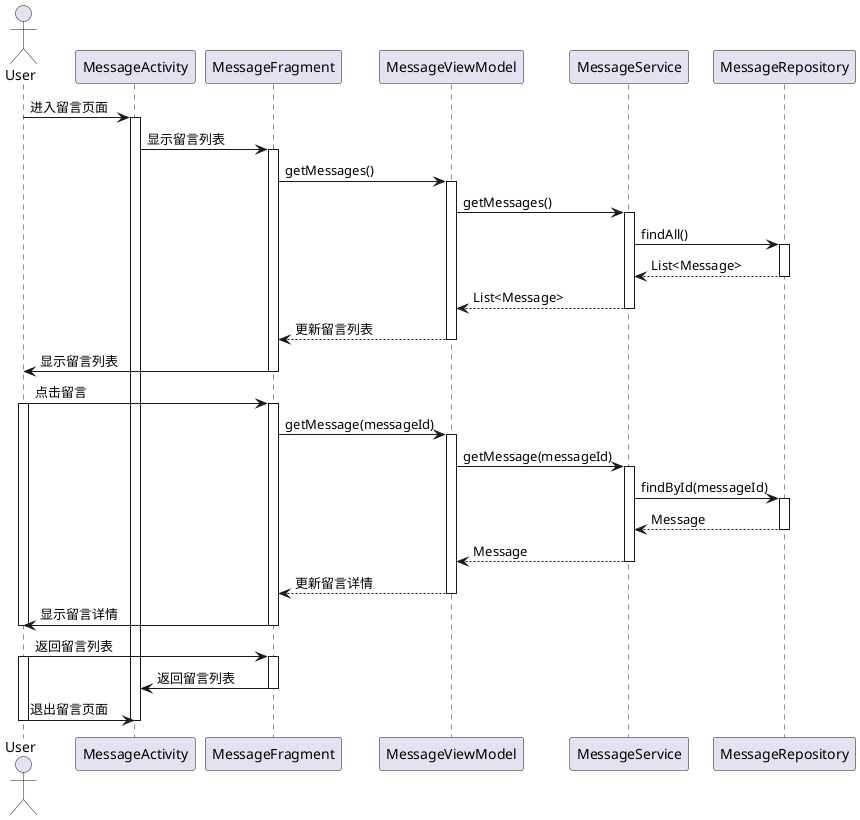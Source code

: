 @startuml
actor User
participant MessageActivity
participant MessageFragment
participant MessageViewModel
participant MessageService
participant MessageRepository

User -> MessageActivity: 进入留言页面
activate MessageActivity

MessageActivity -> MessageFragment: 显示留言列表
activate MessageFragment

MessageFragment -> MessageViewModel: getMessages()
activate MessageViewModel

MessageViewModel -> MessageService: getMessages()
activate MessageService

MessageService -> MessageRepository: findAll()
activate MessageRepository
MessageRepository --> MessageService: List<Message>
deactivate MessageRepository

MessageService --> MessageViewModel: List<Message>
deactivate MessageService

MessageViewModel --> MessageFragment: 更新留言列表
deactivate MessageViewModel

MessageFragment -> User: 显示留言列表
deactivate MessageFragment

User -> MessageFragment: 点击留言
activate User
activate MessageFragment

MessageFragment -> MessageViewModel: getMessage(messageId)
activate MessageViewModel

MessageViewModel -> MessageService: getMessage(messageId)
activate MessageService

MessageService -> MessageRepository: findById(messageId)
activate MessageRepository
MessageRepository --> MessageService: Message
deactivate MessageRepository

MessageService --> MessageViewModel: Message
deactivate MessageService

MessageViewModel --> MessageFragment: 更新留言详情
deactivate MessageViewModel

MessageFragment -> User: 显示留言详情
deactivate MessageFragment
deactivate User

User -> MessageFragment: 返回留言列表
activate User
activate MessageFragment

MessageFragment -> MessageActivity: 返回留言列表
deactivate MessageFragment

User -> MessageActivity: 退出留言页面
deactivate User
deactivate MessageActivity
@enduml